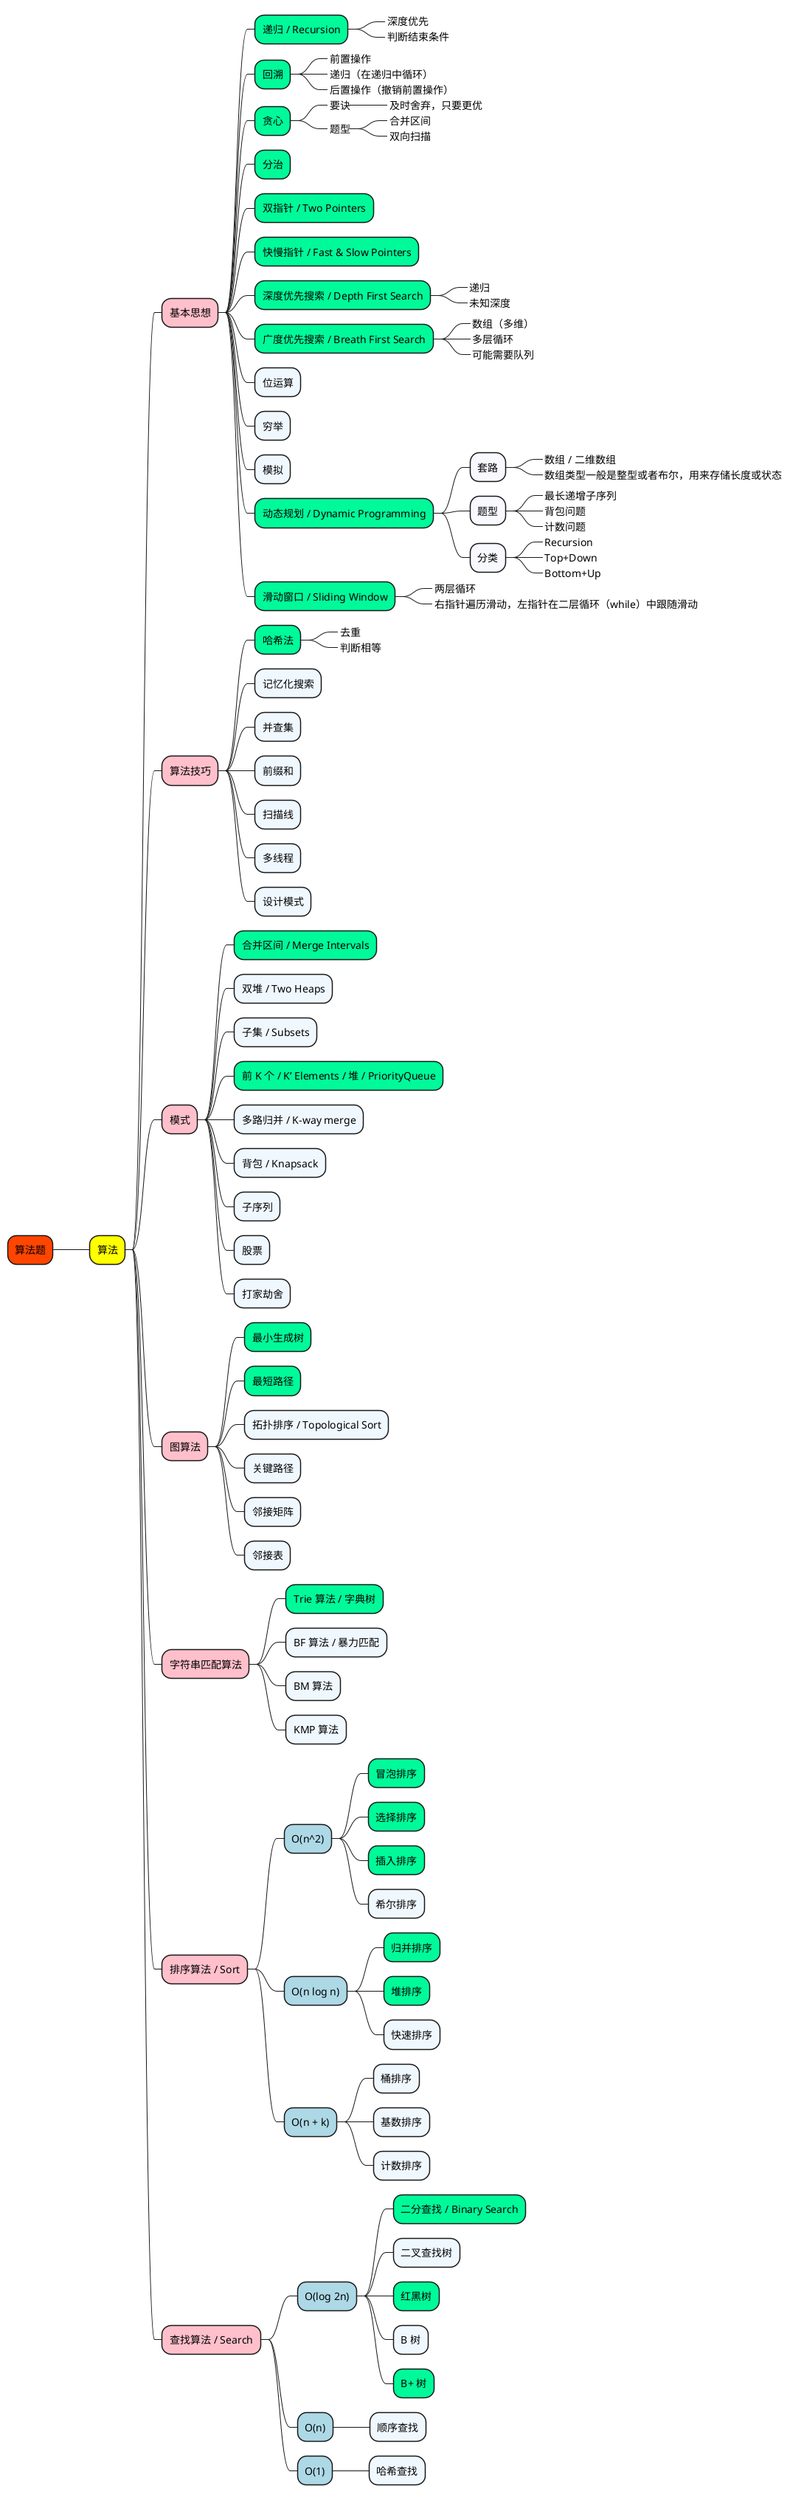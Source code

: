 @startmindmap

+[#OrangeRed] 算法题

++[#yellow] 算法

+++[#Pink] 基本思想

++++[#MediumSpringGreen] 递归 / Recursion
+++++_ 深度优先
+++++_ 判断结束条件

++++[#MediumSpringGreen] 回溯
+++++_ 前置操作
+++++_ 递归（在递归中循环）
+++++_ 后置操作（撤销前置操作）

++++[#MediumSpringGreen] 贪心
+++++_ 要诀
++++++_ 及时舍弃，只要更优
+++++_ 题型
++++++_ 合并区间
++++++_ 双向扫描

++++[#MediumSpringGreen] 分治
++++[#MediumSpringGreen] 双指针 / Two Pointers
++++[#MediumSpringGreen] 快慢指针 / Fast & Slow Pointers

++++[#MediumSpringGreen] 深度优先搜索 / Depth First Search
+++++_ 递归
+++++_ 未知深度

++++[#MediumSpringGreen] 广度优先搜索 / Breath First Search
+++++_ 数组（多维）
+++++_ 多层循环
+++++_ 可能需要队列


++++[#AliceBlue] 位运算
++++[#AliceBlue] 穷举
++++[#AliceBlue] 模拟

++++[#MediumSpringGreen] 动态规划 / Dynamic Programming
+++++[#GhostWhite] 套路
++++++_ 数组 / 二维数组
++++++_ 数组类型一般是整型或者布尔，用来存储长度或状态
+++++[#GhostWhite] 题型
++++++_ 最长递增子序列
++++++_ 背包问题
++++++_ 计数问题
+++++[#GhostWhite] 分类
++++++_ Recursion
++++++_ Top+Down
++++++_ Bottom+Up

++++[#MediumSpringGreen] 滑动窗口 / Sliding Window
+++++_ 两层循环
+++++_ 右指针遍历滑动，左指针在二层循环（while）中跟随滑动


+++[#Pink] 算法技巧

++++[#MediumSpringGreen] 哈希法
+++++_ 去重
+++++_ 判断相等

++++[#AliceBlue] 记忆化搜索
++++[#AliceBlue] 并查集
++++[#AliceBlue] 前缀和
++++[#AliceBlue] 扫描线

++++[#AliceBlue] 多线程
++++[#AliceBlue] 设计模式


+++[#Pink] 模式

++++[#MediumSpringGreen] 合并区间 / Merge Intervals
++++[#AliceBlue] 双堆 / Two Heaps
++++[#AliceBlue] 子集 / Subsets
++++[#MediumSpringGreen] 前 K 个 / K’ Elements / 堆 / PriorityQueue
++++[#AliceBlue] 多路归并 / K-way merge
++++[#AliceBlue] 背包 / Knapsack
++++[#AliceBlue] 子序列
++++[#AliceBlue] 股票
++++[#AliceBlue] 打家劫舍


+++[#Pink] 图算法

++++[#MediumSpringGreen] 最小生成树
++++[#MediumSpringGreen] 最短路径
++++[#AliceBlue] 拓扑排序 / Topological Sort
++++[#AliceBlue] 关键路径
++++[#AliceBlue] 邻接矩阵
++++[#AliceBlue] 邻接表

+++[#Pink] 字符串匹配算法

++++[#MediumSpringGreen] Trie 算法 / 字典树
++++[#AliceBlue] BF 算法 / 暴力匹配
++++[#AliceBlue] BM 算法
++++[#AliceBlue] KMP 算法

+++[#Pink] 排序算法 / Sort

++++[#LightBlue] O(n^2)
+++++[#MediumSpringGreen] 冒泡排序
+++++[#MediumSpringGreen] 选择排序
+++++[#MediumSpringGreen] 插入排序
+++++[#AliceBlue] 希尔排序
++++[#LightBlue] O(n log n)
+++++[#MediumSpringGreen] 归并排序
+++++[#MediumSpringGreen] 堆排序
+++++[#AliceBlue] 快速排序
++++[#LightBlue] O(n + k)
+++++[#AliceBlue] 桶排序
+++++[#AliceBlue] 基数排序
+++++[#AliceBlue] 计数排序

+++[#Pink] 查找算法 / Search

++++[#LightBlue] O(log 2n)
+++++[#MediumSpringGreen] 二分查找 / Binary Search
+++++[#AliceBlue] 二叉查找树
+++++[#MediumSpringGreen] 红黑树
+++++[#AliceBlue] B 树
+++++[#MediumSpringGreen] B+ 树
++++[#LightBlue] O(n)
+++++[#AliceBlue] 顺序查找
++++[#LightBlue] O(1)
+++++[#AliceBlue] 哈希查找


@endmindmap
